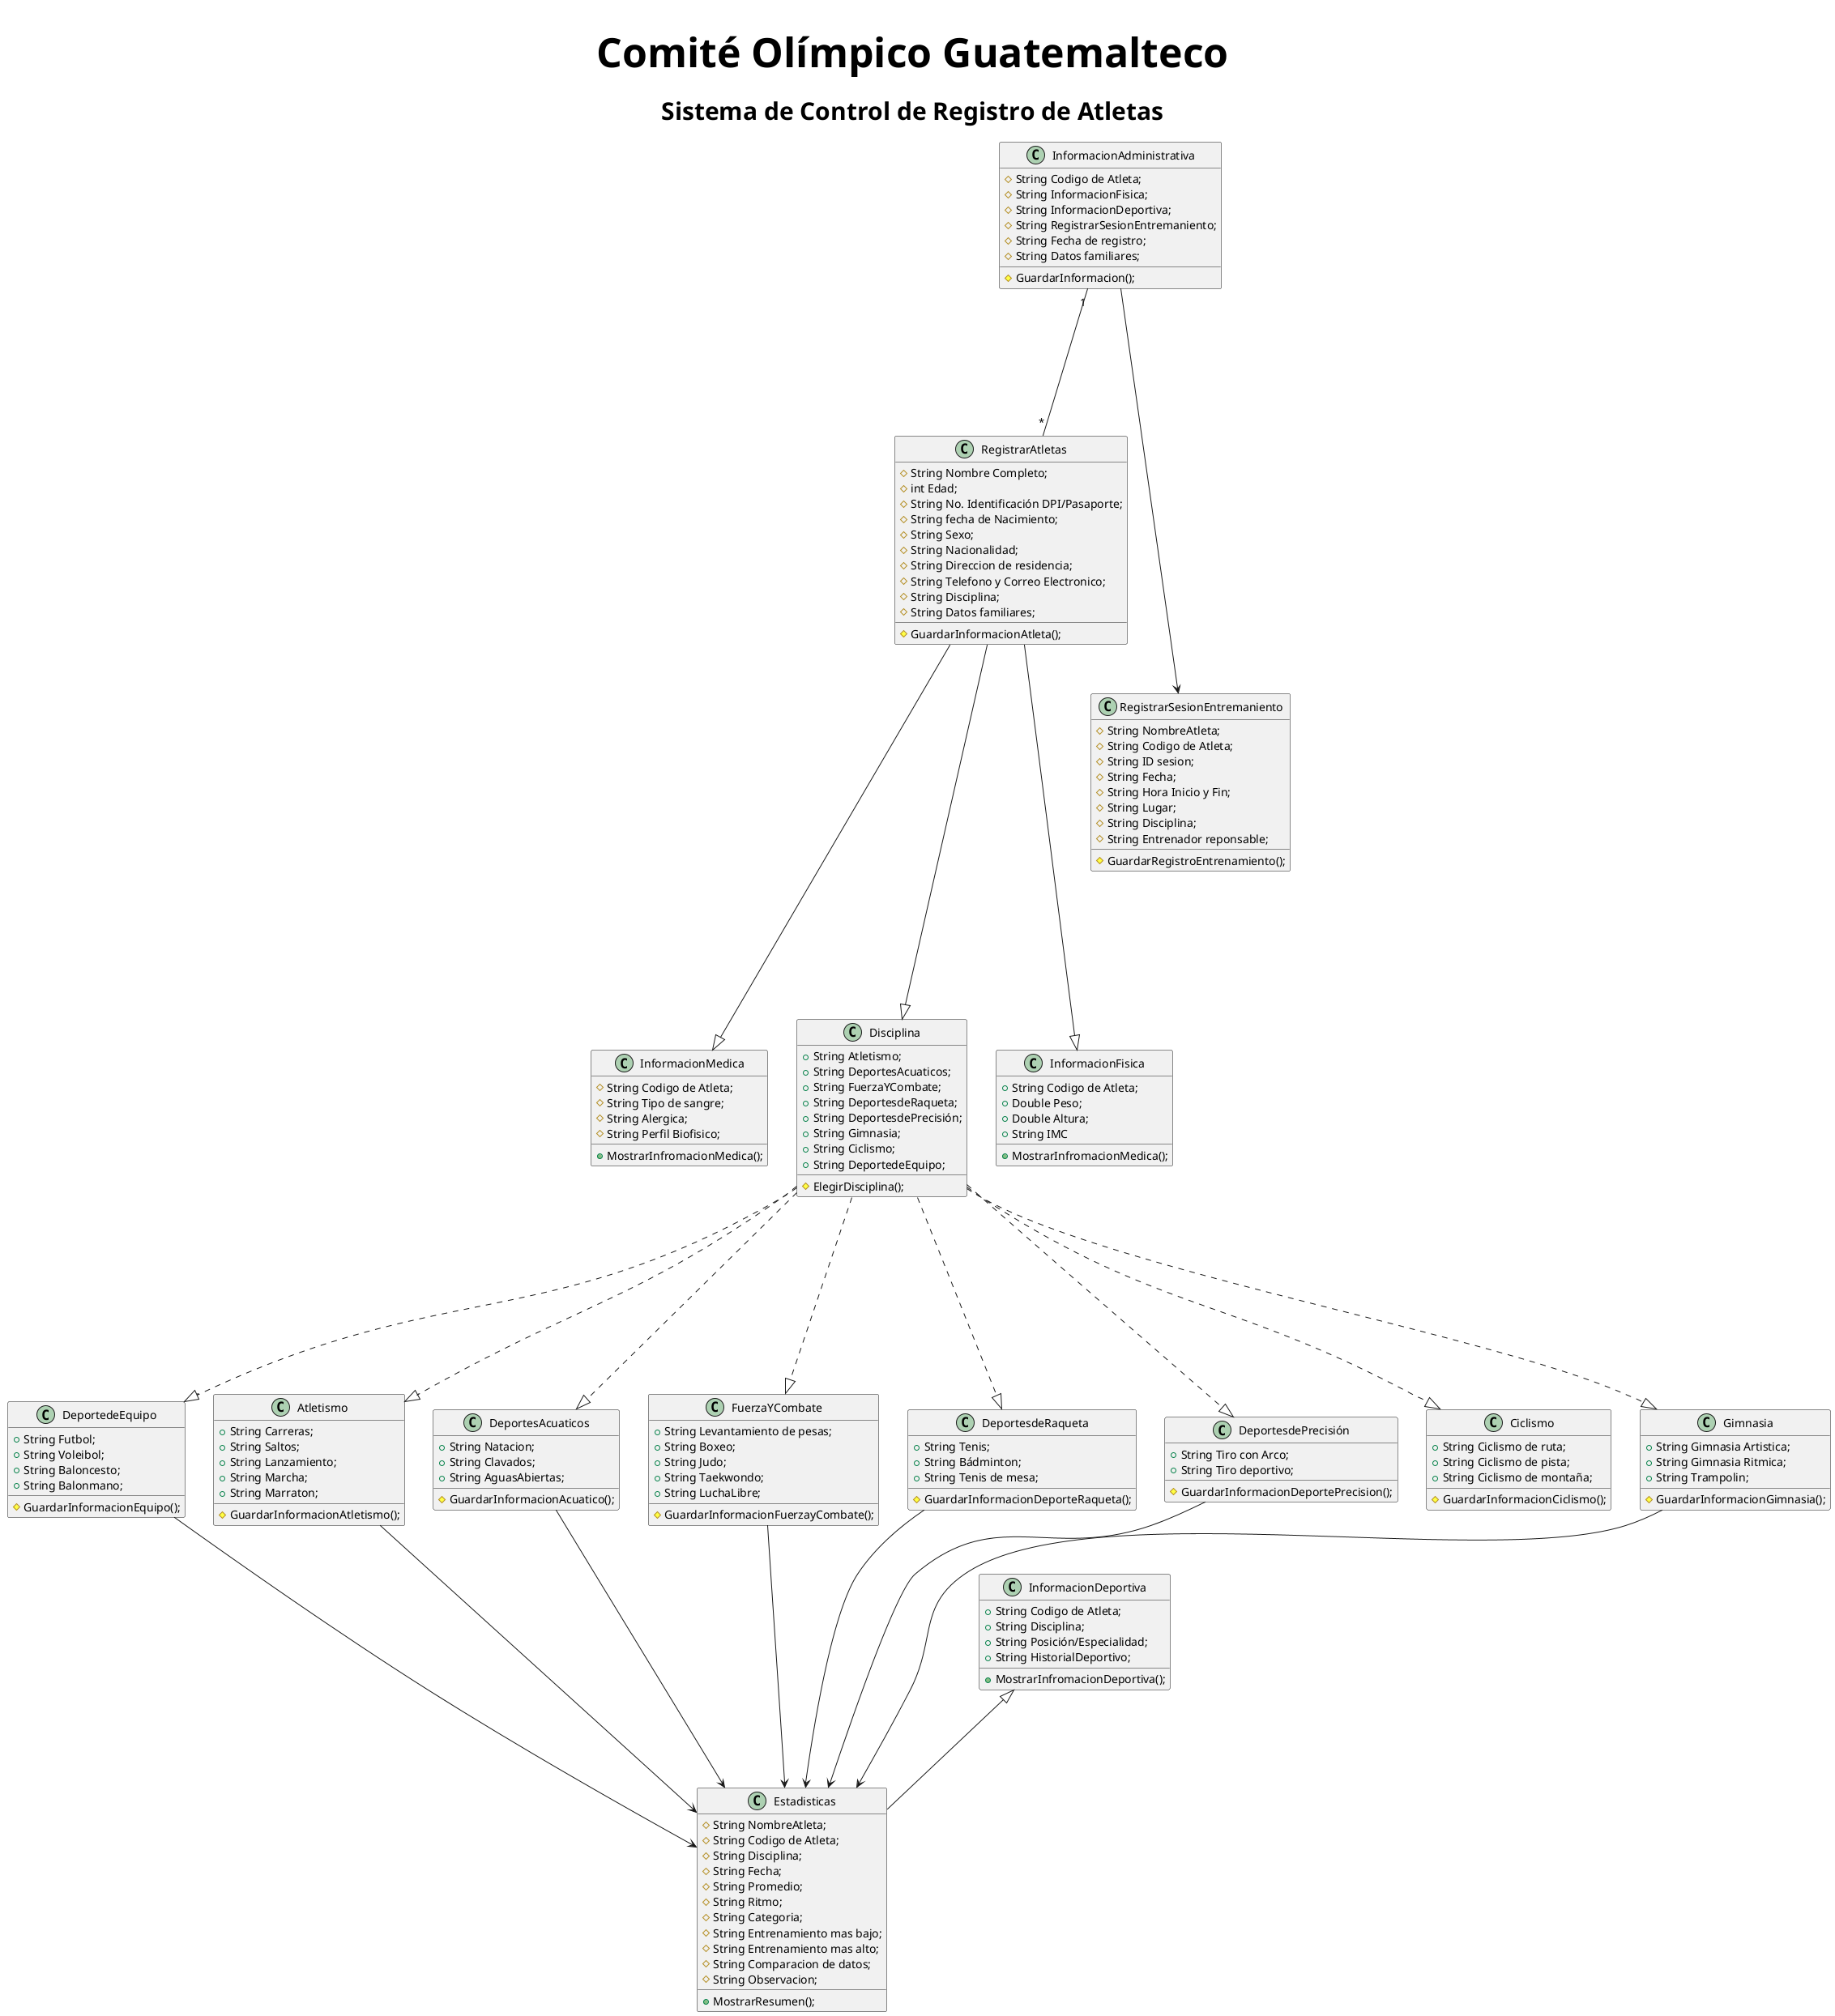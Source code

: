 @startuml

title \n<size:50><b>Comité Olímpico Guatemalteco</b>\n\n<size:30><b>Sistema de Control de Registro de Atletas</b>

class InformacionAdministrativa{
    #String Codigo de Atleta;
    #String InformacionFisica;
    #String InformacionDeportiva;
    #String RegistrarSesionEntremaniento;
    #String Fecha de registro;
    #String Datos familiares;
    #GuardarInformacion();
}
class InformacionMedica{
    #String Codigo de Atleta;
    #String Tipo de sangre;
    #String Alergica;
    #String Perfil Biofisico;
    +MostrarInfromacionMedica();
}
class InformacionDeportiva{
    +String Codigo de Atleta;
    +String Disciplina;
    +String Posición/Especialidad;
    +String HistorialDeportivo;
    +MostrarInfromacionDeportiva();
}
class DeportedeEquipo{
    +String Futbol;
    +String Voleibol;
    +String Baloncesto;
    +String Balonmano;
    #GuardarInformacionEquipo();
}
class Disciplina{
    +String Atletismo;
    +String DeportesAcuaticos;
    +String FuerzaYCombate;
    +String DeportesdeRaqueta;
    +String DeportesdePrecisión;
    +String Gimnasia;
    +String Ciclismo;
    +String DeportedeEquipo;
    #ElegirDisciplina();
}
class Atletismo{
    +String Carreras;
    +String Saltos;
    +String Lanzamiento;
    +String Marcha;
    +String Marraton;
    #GuardarInformacionAtletismo();
}
class DeportesAcuaticos{
    +String Natacion;
    +String Clavados;
    +String AguasAbiertas;
    #GuardarInformacionAcuatico();
}
class FuerzaYCombate{
    +String Levantamiento de pesas;
    +String Boxeo;
    +String Judo;
    +String Taekwondo;
    +String LuchaLibre;
    #GuardarInformacionFuerzayCombate();
}
class DeportesdeRaqueta{
    +String Tenis;
    +String Bádminton;
    +String Tenis de mesa;
    #GuardarInformacionDeporteRaqueta();
}
class DeportesdePrecisión{
    +String Tiro con Arco;
    +String Tiro deportivo;
    #GuardarInformacionDeportePrecision();
}
class Ciclismo{
    +String Ciclismo de ruta;
    +String Ciclismo de pista;
    +String Ciclismo de montaña;
    #GuardarInformacionCiclismo();
}
class Gimnasia{
    +String Gimnasia Artistica;
    +String Gimnasia Ritmica;
    +String Trampolin;
    #GuardarInformacionGimnasia();
}
class RegistrarAtletas{
    #String Nombre Completo;
    #int Edad;
    #String No. Identificación DPI/Pasaporte;
    #String fecha de Nacimiento;
    #String Sexo;
    #String Nacionalidad;
    #String Direccion de residencia;
    #String Telefono y Correo Electronico;
    #String Disciplina;
    #String Datos familiares;
    #GuardarInformacionAtleta();
}
class InformacionFisica{
    +String Codigo de Atleta;
    +Double Peso;
    +Double Altura;
    +String IMC
    +MostrarInfromacionMedica();
}
class RegistrarSesionEntremaniento{
    #String NombreAtleta;
    #String Codigo de Atleta;
    #String ID sesion;
    #String Fecha;
    #String Hora Inicio y Fin;
    #String Lugar;
    #String Disciplina;
    #String Entrenador reponsable;
    #GuardarRegistroEntrenamiento();
}
class Estadisticas{
    #String NombreAtleta;
    #String Codigo de Atleta;
    #String Disciplina;
    #String Fecha;
    #String Promedio;
    #String Ritmo;
    #String Categoria;
    #String Entrenamiento mas bajo;
    #String Entrenamiento mas alto;
    #String Comparacion de datos;
    #String Observacion;
    +MostrarResumen();
}

InformacionAdministrativa"1"---- "*"RegistrarAtletas
RegistrarAtletas-----|>InformacionMedica
RegistrarAtletas-----|>Disciplina
RegistrarAtletas-----|>InformacionFisica
Disciplina.....|>Atletismo
Disciplina.....|>DeportesAcuaticos
Disciplina.....|>FuerzaYCombate
Disciplina.....|>DeportesdeRaqueta
Disciplina.....|>DeportesdePrecisión
Disciplina.....|>Gimnasia
Disciplina.....|>Ciclismo
Disciplina.....|>DeportedeEquipo
Atletismo ---->Estadisticas
DeportesAcuaticos ---->Estadisticas
FuerzaYCombate ---->Estadisticas
DeportesdeRaqueta ---->Estadisticas
DeportesdePrecisión ---->Estadisticas
Gimnasia ---->Estadisticas
DeportedeEquipo ---->Estadisticas
InformacionAdministrativa----->RegistrarSesionEntremaniento
InformacionDeportiva <|---Estadisticas


@enduml